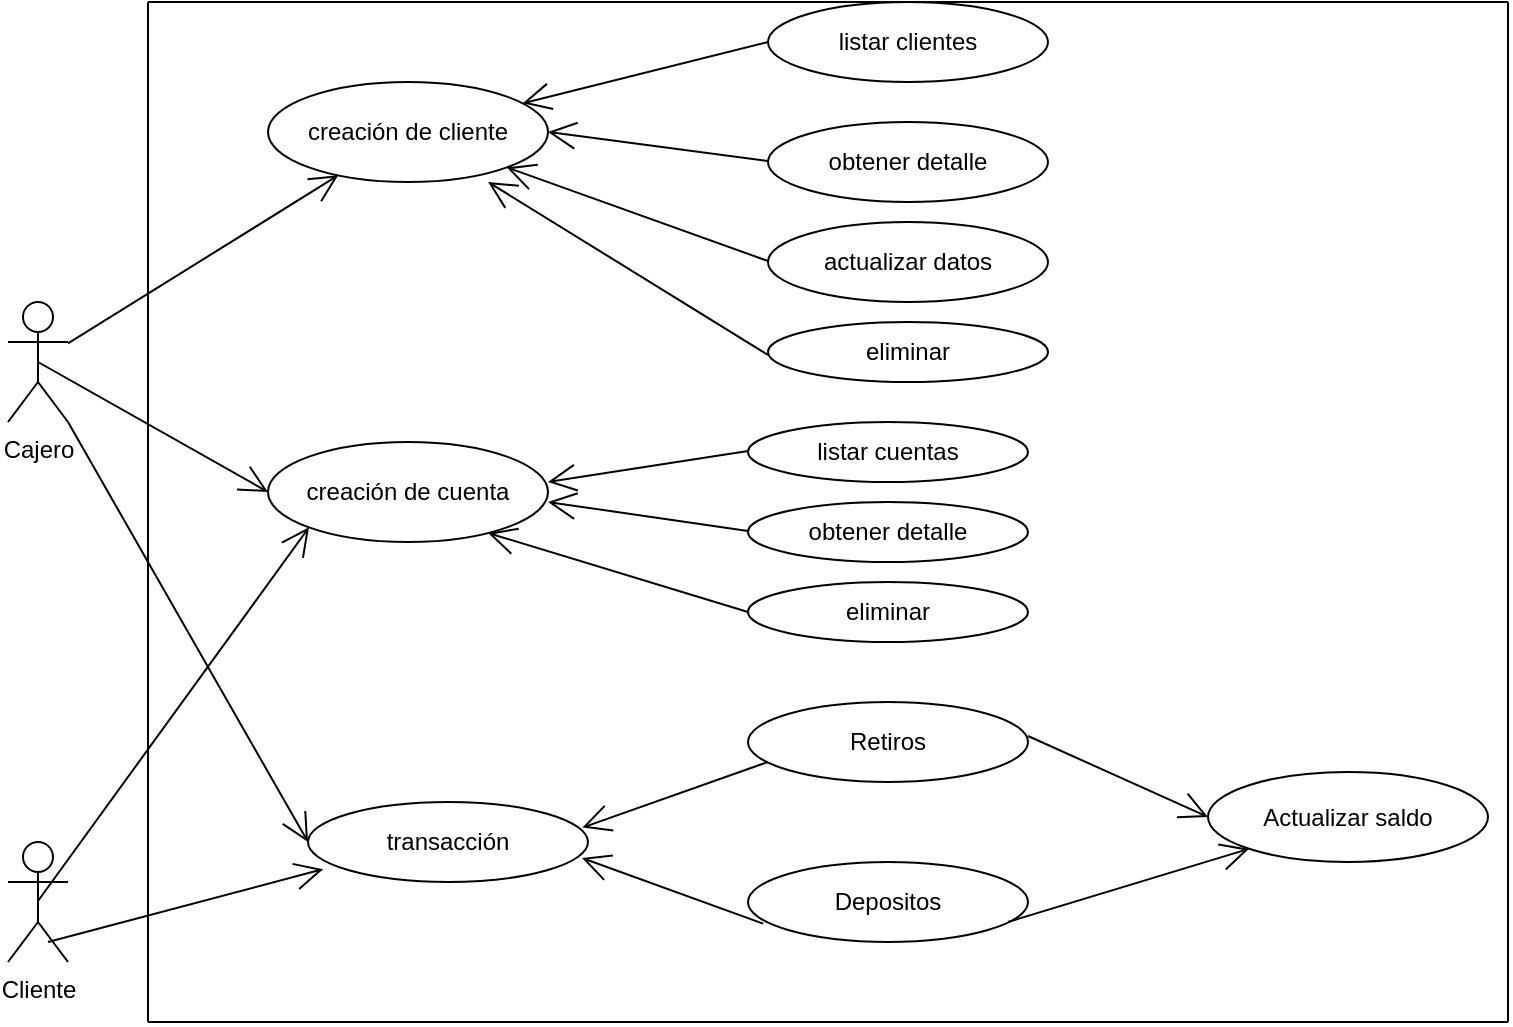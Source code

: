 <mxfile version="24.7.16" pages="5">
  <diagram name="Casos de uso" id="650Az5szL2PqrS8uFlfR">
    <mxGraphModel dx="1050" dy="530" grid="1" gridSize="10" guides="1" tooltips="1" connect="1" arrows="1" fold="1" page="1" pageScale="1" pageWidth="827" pageHeight="1169" math="0" shadow="0">
      <root>
        <mxCell id="0" />
        <mxCell id="1" parent="0" />
        <mxCell id="1-JqtQz4HQ6x28SOS2C3-1" value="Cajero" style="shape=umlActor;verticalLabelPosition=bottom;verticalAlign=top;html=1;" parent="1" vertex="1">
          <mxGeometry x="50" y="160" width="30" height="60" as="geometry" />
        </mxCell>
        <mxCell id="1-JqtQz4HQ6x28SOS2C3-2" value="Cliente" style="shape=umlActor;verticalLabelPosition=bottom;verticalAlign=top;html=1;" parent="1" vertex="1">
          <mxGeometry x="50" y="430" width="30" height="60" as="geometry" />
        </mxCell>
        <mxCell id="1-JqtQz4HQ6x28SOS2C3-4" value="creación de cliente" style="ellipse;whiteSpace=wrap;html=1;" parent="1" vertex="1">
          <mxGeometry x="180" y="50" width="140" height="50" as="geometry" />
        </mxCell>
        <mxCell id="1-JqtQz4HQ6x28SOS2C3-5" value="creación de cuenta" style="ellipse;whiteSpace=wrap;html=1;" parent="1" vertex="1">
          <mxGeometry x="180" y="230" width="140" height="50" as="geometry" />
        </mxCell>
        <mxCell id="1-JqtQz4HQ6x28SOS2C3-6" value="transacción" style="ellipse;whiteSpace=wrap;html=1;" parent="1" vertex="1">
          <mxGeometry x="200" y="410" width="140" height="40" as="geometry" />
        </mxCell>
        <mxCell id="1-JqtQz4HQ6x28SOS2C3-7" value="" style="endArrow=open;endFill=1;endSize=12;html=1;rounded=0;" parent="1" source="1-JqtQz4HQ6x28SOS2C3-1" target="1-JqtQz4HQ6x28SOS2C3-4" edge="1">
          <mxGeometry width="160" relative="1" as="geometry">
            <mxPoint x="90" y="200" as="sourcePoint" />
            <mxPoint x="250" y="200" as="targetPoint" />
          </mxGeometry>
        </mxCell>
        <mxCell id="1-JqtQz4HQ6x28SOS2C3-8" value="" style="endArrow=open;endFill=1;endSize=12;html=1;rounded=0;entryX=0;entryY=0.5;entryDx=0;entryDy=0;exitX=0.5;exitY=0.5;exitDx=0;exitDy=0;exitPerimeter=0;" parent="1" source="1-JqtQz4HQ6x28SOS2C3-1" target="1-JqtQz4HQ6x28SOS2C3-5" edge="1">
          <mxGeometry width="160" relative="1" as="geometry">
            <mxPoint x="90" y="200" as="sourcePoint" />
            <mxPoint x="180" y="150" as="targetPoint" />
          </mxGeometry>
        </mxCell>
        <mxCell id="1-JqtQz4HQ6x28SOS2C3-9" value="" style="endArrow=open;endFill=1;endSize=12;html=1;rounded=0;entryX=0;entryY=0.5;entryDx=0;entryDy=0;" parent="1" target="1-JqtQz4HQ6x28SOS2C3-6" edge="1">
          <mxGeometry width="160" relative="1" as="geometry">
            <mxPoint x="80" y="220" as="sourcePoint" />
            <mxPoint x="170" y="275" as="targetPoint" />
          </mxGeometry>
        </mxCell>
        <mxCell id="1-JqtQz4HQ6x28SOS2C3-10" value="" style="endArrow=open;endFill=1;endSize=12;html=1;rounded=0;entryX=0.054;entryY=0.84;entryDx=0;entryDy=0;entryPerimeter=0;" parent="1" target="1-JqtQz4HQ6x28SOS2C3-6" edge="1">
          <mxGeometry width="160" relative="1" as="geometry">
            <mxPoint x="70" y="480" as="sourcePoint" />
            <mxPoint x="170" y="410" as="targetPoint" />
          </mxGeometry>
        </mxCell>
        <mxCell id="1-JqtQz4HQ6x28SOS2C3-11" value="Retiros" style="ellipse;whiteSpace=wrap;html=1;" parent="1" vertex="1">
          <mxGeometry x="420" y="360" width="140" height="40" as="geometry" />
        </mxCell>
        <mxCell id="1-JqtQz4HQ6x28SOS2C3-12" value="Depositos" style="ellipse;whiteSpace=wrap;html=1;" parent="1" vertex="1">
          <mxGeometry x="420" y="440" width="140" height="40" as="geometry" />
        </mxCell>
        <mxCell id="1-JqtQz4HQ6x28SOS2C3-13" value="" style="endArrow=open;endFill=1;endSize=12;html=1;rounded=0;entryX=0.98;entryY=0.32;entryDx=0;entryDy=0;entryPerimeter=0;" parent="1" target="1-JqtQz4HQ6x28SOS2C3-6" edge="1">
          <mxGeometry width="160" relative="1" as="geometry">
            <mxPoint x="430" y="390" as="sourcePoint" />
            <mxPoint x="350" y="420" as="targetPoint" />
          </mxGeometry>
        </mxCell>
        <mxCell id="1-JqtQz4HQ6x28SOS2C3-14" value="" style="endArrow=open;endFill=1;endSize=12;html=1;rounded=0;exitX=0.054;exitY=0.77;exitDx=0;exitDy=0;exitPerimeter=0;" parent="1" source="1-JqtQz4HQ6x28SOS2C3-12" edge="1">
          <mxGeometry width="160" relative="1" as="geometry">
            <mxPoint x="420" y="480" as="sourcePoint" />
            <mxPoint x="337" y="438" as="targetPoint" />
          </mxGeometry>
        </mxCell>
        <mxCell id="1-JqtQz4HQ6x28SOS2C3-15" value="Actualizar saldo" style="ellipse;whiteSpace=wrap;html=1;" parent="1" vertex="1">
          <mxGeometry x="650" y="395" width="140" height="45" as="geometry" />
        </mxCell>
        <mxCell id="1-JqtQz4HQ6x28SOS2C3-17" value="" style="endArrow=open;endFill=1;endSize=12;html=1;rounded=0;entryX=0;entryY=1;entryDx=0;entryDy=0;" parent="1" target="1-JqtQz4HQ6x28SOS2C3-15" edge="1">
          <mxGeometry width="160" relative="1" as="geometry">
            <mxPoint x="550" y="470" as="sourcePoint" />
            <mxPoint x="650" y="440" as="targetPoint" />
          </mxGeometry>
        </mxCell>
        <mxCell id="1-JqtQz4HQ6x28SOS2C3-18" value="" style="endArrow=open;endFill=1;endSize=12;html=1;rounded=0;entryX=0;entryY=0.5;entryDx=0;entryDy=0;" parent="1" target="1-JqtQz4HQ6x28SOS2C3-15" edge="1">
          <mxGeometry width="160" relative="1" as="geometry">
            <mxPoint x="560" y="377" as="sourcePoint" />
            <mxPoint x="630" y="430" as="targetPoint" />
          </mxGeometry>
        </mxCell>
        <mxCell id="1-JqtQz4HQ6x28SOS2C3-19" value="listar clientes" style="ellipse;whiteSpace=wrap;html=1;" parent="1" vertex="1">
          <mxGeometry x="430" y="10" width="140" height="40" as="geometry" />
        </mxCell>
        <mxCell id="1-JqtQz4HQ6x28SOS2C3-20" value="obtener detalle" style="ellipse;whiteSpace=wrap;html=1;" parent="1" vertex="1">
          <mxGeometry x="430" y="70" width="140" height="40" as="geometry" />
        </mxCell>
        <mxCell id="1-JqtQz4HQ6x28SOS2C3-21" value="actualizar datos" style="ellipse;whiteSpace=wrap;html=1;" parent="1" vertex="1">
          <mxGeometry x="430" y="120" width="140" height="40" as="geometry" />
        </mxCell>
        <mxCell id="1-JqtQz4HQ6x28SOS2C3-22" value="eliminar" style="ellipse;whiteSpace=wrap;html=1;" parent="1" vertex="1">
          <mxGeometry x="430" y="170" width="140" height="30" as="geometry" />
        </mxCell>
        <mxCell id="1-JqtQz4HQ6x28SOS2C3-23" value="" style="endArrow=open;endFill=1;endSize=12;html=1;rounded=0;" parent="1" target="1-JqtQz4HQ6x28SOS2C3-4" edge="1">
          <mxGeometry width="160" relative="1" as="geometry">
            <mxPoint x="430" y="30" as="sourcePoint" />
            <mxPoint x="350" y="60.5" as="targetPoint" />
          </mxGeometry>
        </mxCell>
        <mxCell id="1-JqtQz4HQ6x28SOS2C3-24" value="" style="endArrow=open;endFill=1;endSize=12;html=1;rounded=0;entryX=1;entryY=0.5;entryDx=0;entryDy=0;" parent="1" target="1-JqtQz4HQ6x28SOS2C3-4" edge="1">
          <mxGeometry width="160" relative="1" as="geometry">
            <mxPoint x="430" y="89.5" as="sourcePoint" />
            <mxPoint x="350" y="120" as="targetPoint" />
          </mxGeometry>
        </mxCell>
        <mxCell id="1-JqtQz4HQ6x28SOS2C3-25" value="" style="endArrow=open;endFill=1;endSize=12;html=1;rounded=0;" parent="1" target="1-JqtQz4HQ6x28SOS2C3-4" edge="1">
          <mxGeometry width="160" relative="1" as="geometry">
            <mxPoint x="430" y="139.5" as="sourcePoint" />
            <mxPoint x="350" y="170" as="targetPoint" />
          </mxGeometry>
        </mxCell>
        <mxCell id="1-JqtQz4HQ6x28SOS2C3-26" value="" style="endArrow=open;endFill=1;endSize=12;html=1;rounded=0;entryX=0.786;entryY=1;entryDx=0;entryDy=0;entryPerimeter=0;" parent="1" target="1-JqtQz4HQ6x28SOS2C3-4" edge="1">
          <mxGeometry width="160" relative="1" as="geometry">
            <mxPoint x="430" y="186.5" as="sourcePoint" />
            <mxPoint x="300" y="140" as="targetPoint" />
          </mxGeometry>
        </mxCell>
        <mxCell id="1-JqtQz4HQ6x28SOS2C3-27" value="listar cuentas" style="ellipse;whiteSpace=wrap;html=1;" parent="1" vertex="1">
          <mxGeometry x="420" y="220" width="140" height="30" as="geometry" />
        </mxCell>
        <mxCell id="1-JqtQz4HQ6x28SOS2C3-28" value="obtener detalle" style="ellipse;whiteSpace=wrap;html=1;" parent="1" vertex="1">
          <mxGeometry x="420" y="260" width="140" height="30" as="geometry" />
        </mxCell>
        <mxCell id="1-JqtQz4HQ6x28SOS2C3-29" value="eliminar" style="ellipse;whiteSpace=wrap;html=1;" parent="1" vertex="1">
          <mxGeometry x="420" y="300" width="140" height="30" as="geometry" />
        </mxCell>
        <mxCell id="1-JqtQz4HQ6x28SOS2C3-30" value="" style="endArrow=open;endFill=1;endSize=12;html=1;rounded=0;" parent="1" edge="1">
          <mxGeometry width="160" relative="1" as="geometry">
            <mxPoint x="420" y="234.5" as="sourcePoint" />
            <mxPoint x="320" y="250" as="targetPoint" />
          </mxGeometry>
        </mxCell>
        <mxCell id="1-JqtQz4HQ6x28SOS2C3-31" value="" style="endArrow=open;endFill=1;endSize=12;html=1;rounded=0;" parent="1" edge="1">
          <mxGeometry width="160" relative="1" as="geometry">
            <mxPoint x="420" y="274.5" as="sourcePoint" />
            <mxPoint x="320" y="260" as="targetPoint" />
          </mxGeometry>
        </mxCell>
        <mxCell id="1-JqtQz4HQ6x28SOS2C3-32" value="" style="endArrow=open;endFill=1;endSize=12;html=1;rounded=0;entryX=1;entryY=0.5;entryDx=0;entryDy=0;exitX=0;exitY=0.5;exitDx=0;exitDy=0;" parent="1" source="1-JqtQz4HQ6x28SOS2C3-29" edge="1">
          <mxGeometry width="160" relative="1" as="geometry">
            <mxPoint x="400" y="290" as="sourcePoint" />
            <mxPoint x="290" y="275.5" as="targetPoint" />
          </mxGeometry>
        </mxCell>
        <mxCell id="1-JqtQz4HQ6x28SOS2C3-33" value="" style="endArrow=open;endFill=1;endSize=12;html=1;rounded=0;entryX=0;entryY=1;entryDx=0;entryDy=0;" parent="1" target="1-JqtQz4HQ6x28SOS2C3-5" edge="1">
          <mxGeometry width="160" relative="1" as="geometry">
            <mxPoint x="65" y="459.5" as="sourcePoint" />
            <mxPoint x="200" y="375.5" as="targetPoint" />
          </mxGeometry>
        </mxCell>
        <mxCell id="1-JqtQz4HQ6x28SOS2C3-35" value="" style="endArrow=none;html=1;rounded=0;" parent="1" edge="1">
          <mxGeometry width="50" height="50" relative="1" as="geometry">
            <mxPoint x="120" y="520" as="sourcePoint" />
            <mxPoint x="120" y="10" as="targetPoint" />
          </mxGeometry>
        </mxCell>
        <mxCell id="1-JqtQz4HQ6x28SOS2C3-36" value="" style="endArrow=none;html=1;rounded=0;" parent="1" edge="1">
          <mxGeometry width="50" height="50" relative="1" as="geometry">
            <mxPoint x="120" y="520" as="sourcePoint" />
            <mxPoint x="800" y="520" as="targetPoint" />
          </mxGeometry>
        </mxCell>
        <mxCell id="1-JqtQz4HQ6x28SOS2C3-37" value="" style="endArrow=none;html=1;rounded=0;" parent="1" edge="1">
          <mxGeometry width="50" height="50" relative="1" as="geometry">
            <mxPoint x="800" y="520" as="sourcePoint" />
            <mxPoint x="800" y="10" as="targetPoint" />
          </mxGeometry>
        </mxCell>
        <mxCell id="1-JqtQz4HQ6x28SOS2C3-38" value="" style="endArrow=none;html=1;rounded=0;" parent="1" edge="1">
          <mxGeometry width="50" height="50" relative="1" as="geometry">
            <mxPoint x="120" y="10" as="sourcePoint" />
            <mxPoint x="800" y="10" as="targetPoint" />
          </mxGeometry>
        </mxCell>
      </root>
    </mxGraphModel>
  </diagram>
  <diagram id="pjWgi3G98cuecPTRoM95" name="Secuencia crear cliente">
    <mxGraphModel dx="1050" dy="530" grid="1" gridSize="10" guides="1" tooltips="1" connect="1" arrows="1" fold="1" page="1" pageScale="1" pageWidth="827" pageHeight="1169" math="0" shadow="0">
      <root>
        <mxCell id="0" />
        <mxCell id="1" parent="0" />
        <mxCell id="SuSOlvwqq2dJx2L392Fv-1" value="Cliente" style="shape=umlActor;verticalLabelPosition=bottom;verticalAlign=top;html=1;" vertex="1" parent="1">
          <mxGeometry x="70" y="50" width="30" height="60" as="geometry" />
        </mxCell>
        <mxCell id="SuSOlvwqq2dJx2L392Fv-2" value="" style="html=1;points=[[0,0,0,0,5],[0,1,0,0,-5],[1,0,0,0,5],[1,1,0,0,-5]];perimeter=orthogonalPerimeter;outlineConnect=0;targetShapes=umlLifeline;portConstraint=eastwest;newEdgeStyle={&quot;curved&quot;:0,&quot;rounded&quot;:0};" vertex="1" parent="1">
          <mxGeometry x="80" y="160" width="10" height="240" as="geometry" />
        </mxCell>
        <mxCell id="SuSOlvwqq2dJx2L392Fv-3" value="Cajero" style="shape=umlActor;verticalLabelPosition=bottom;verticalAlign=top;html=1;" vertex="1" parent="1">
          <mxGeometry x="230" y="50" width="30" height="60" as="geometry" />
        </mxCell>
        <mxCell id="SuSOlvwqq2dJx2L392Fv-4" value="" style="html=1;points=[[0,0,0,0,5],[0,1,0,0,-5],[1,0,0,0,5],[1,1,0,0,-5]];perimeter=orthogonalPerimeter;outlineConnect=0;targetShapes=umlLifeline;portConstraint=eastwest;newEdgeStyle={&quot;curved&quot;:0,&quot;rounded&quot;:0};" vertex="1" parent="1">
          <mxGeometry x="240" y="160" width="10" height="240" as="geometry" />
        </mxCell>
        <mxCell id="SuSOlvwqq2dJx2L392Fv-5" value="Aplicación" style="html=1;whiteSpace=wrap;" vertex="1" parent="1">
          <mxGeometry x="359" y="90" width="110" height="20" as="geometry" />
        </mxCell>
        <mxCell id="SuSOlvwqq2dJx2L392Fv-6" value="" style="html=1;points=[[0,0,0,0,5],[0,1,0,0,-5],[1,0,0,0,5],[1,1,0,0,-5]];perimeter=orthogonalPerimeter;outlineConnect=0;targetShapes=umlLifeline;portConstraint=eastwest;newEdgeStyle={&quot;curved&quot;:0,&quot;rounded&quot;:0};" vertex="1" parent="1">
          <mxGeometry x="400" y="160" width="10" height="240" as="geometry" />
        </mxCell>
        <mxCell id="SuSOlvwqq2dJx2L392Fv-7" value="BD" style="html=1;whiteSpace=wrap;" vertex="1" parent="1">
          <mxGeometry x="570" y="90" width="110" height="20" as="geometry" />
        </mxCell>
        <mxCell id="SuSOlvwqq2dJx2L392Fv-8" value="" style="html=1;points=[[0,0,0,0,5],[0,1,0,0,-5],[1,0,0,0,5],[1,1,0,0,-5]];perimeter=orthogonalPerimeter;outlineConnect=0;targetShapes=umlLifeline;portConstraint=eastwest;newEdgeStyle={&quot;curved&quot;:0,&quot;rounded&quot;:0};" vertex="1" parent="1">
          <mxGeometry x="630" y="160" width="10" height="240" as="geometry" />
        </mxCell>
        <mxCell id="SuSOlvwqq2dJx2L392Fv-9" value="" style="endArrow=none;dashed=1;html=1;dashPattern=1 3;strokeWidth=2;rounded=0;" edge="1" parent="1">
          <mxGeometry width="50" height="50" relative="1" as="geometry">
            <mxPoint x="84.5" y="160" as="sourcePoint" />
            <mxPoint x="84.5" y="130" as="targetPoint" />
          </mxGeometry>
        </mxCell>
        <mxCell id="SuSOlvwqq2dJx2L392Fv-10" value="" style="endArrow=none;dashed=1;html=1;dashPattern=1 3;strokeWidth=2;rounded=0;" edge="1" parent="1">
          <mxGeometry width="50" height="50" relative="1" as="geometry">
            <mxPoint x="244.5" y="160" as="sourcePoint" />
            <mxPoint x="244.5" y="130" as="targetPoint" />
          </mxGeometry>
        </mxCell>
        <mxCell id="SuSOlvwqq2dJx2L392Fv-11" value="" style="endArrow=none;dashed=1;html=1;dashPattern=1 3;strokeWidth=2;rounded=0;entryX=0.42;entryY=1.12;entryDx=0;entryDy=0;entryPerimeter=0;" edge="1" parent="1" target="SuSOlvwqq2dJx2L392Fv-5">
          <mxGeometry width="50" height="50" relative="1" as="geometry">
            <mxPoint x="404.5" y="160" as="sourcePoint" />
            <mxPoint x="404.5" y="130" as="targetPoint" />
          </mxGeometry>
        </mxCell>
        <mxCell id="SuSOlvwqq2dJx2L392Fv-12" value="" style="endArrow=none;dashed=1;html=1;dashPattern=1 3;strokeWidth=2;rounded=0;entryX=0.589;entryY=1.16;entryDx=0;entryDy=0;entryPerimeter=0;" edge="1" parent="1" target="SuSOlvwqq2dJx2L392Fv-7">
          <mxGeometry width="50" height="50" relative="1" as="geometry">
            <mxPoint x="634.5" y="160" as="sourcePoint" />
            <mxPoint x="634.5" y="130" as="targetPoint" />
          </mxGeometry>
        </mxCell>
        <mxCell id="SuSOlvwqq2dJx2L392Fv-15" value="" style="endArrow=open;endFill=1;endSize=12;html=1;rounded=0;" edge="1" parent="1">
          <mxGeometry width="160" relative="1" as="geometry">
            <mxPoint x="90" y="192" as="sourcePoint" />
            <mxPoint x="240" y="192" as="targetPoint" />
          </mxGeometry>
        </mxCell>
        <mxCell id="SuSOlvwqq2dJx2L392Fv-16" value="1 Brindar datos" style="text;align=center;fontStyle=1;verticalAlign=middle;spacingLeft=3;spacingRight=3;strokeColor=none;rotatable=0;points=[[0,0.5],[1,0.5]];portConstraint=eastwest;html=1;" vertex="1" parent="1">
          <mxGeometry x="120" y="160" width="80" height="26" as="geometry" />
        </mxCell>
        <mxCell id="SuSOlvwqq2dJx2L392Fv-18" value="" style="endArrow=open;endFill=1;endSize=12;html=1;rounded=0;" edge="1" parent="1">
          <mxGeometry width="160" relative="1" as="geometry">
            <mxPoint x="250" y="190" as="sourcePoint" />
            <mxPoint x="400" y="190" as="targetPoint" />
          </mxGeometry>
        </mxCell>
        <mxCell id="SuSOlvwqq2dJx2L392Fv-19" value="2 Ingresar datos" style="text;align=center;fontStyle=1;verticalAlign=middle;spacingLeft=3;spacingRight=3;strokeColor=none;rotatable=0;points=[[0,0.5],[1,0.5]];portConstraint=eastwest;html=1;" vertex="1" parent="1">
          <mxGeometry x="270" y="160" width="100" height="26" as="geometry" />
        </mxCell>
        <mxCell id="SuSOlvwqq2dJx2L392Fv-20" value="" style="endArrow=open;endFill=1;endSize=12;html=1;rounded=0;" edge="1" parent="1">
          <mxGeometry width="160" relative="1" as="geometry">
            <mxPoint x="410" y="200" as="sourcePoint" />
            <mxPoint x="630" y="200" as="targetPoint" />
          </mxGeometry>
        </mxCell>
        <mxCell id="SuSOlvwqq2dJx2L392Fv-21" value="3 Validar datos" style="text;align=center;fontStyle=1;verticalAlign=middle;spacingLeft=3;spacingRight=3;strokeColor=none;rotatable=0;points=[[0,0.5],[1,0.5]];portConstraint=eastwest;html=1;" vertex="1" parent="1">
          <mxGeometry x="440" y="170" width="160" height="26" as="geometry" />
        </mxCell>
        <mxCell id="SuSOlvwqq2dJx2L392Fv-22" value="" style="endArrow=block;dashed=1;endFill=0;endSize=12;html=1;rounded=0;" edge="1" parent="1" source="SuSOlvwqq2dJx2L392Fv-8">
          <mxGeometry width="160" relative="1" as="geometry">
            <mxPoint x="530" y="250" as="sourcePoint" />
            <mxPoint x="410" y="250" as="targetPoint" />
          </mxGeometry>
        </mxCell>
        <mxCell id="SuSOlvwqq2dJx2L392Fv-23" value="4 datos validados" style="text;align=center;fontStyle=1;verticalAlign=middle;spacingLeft=3;spacingRight=3;strokeColor=none;rotatable=0;points=[[0,0.5],[1,0.5]];portConstraint=eastwest;html=1;" vertex="1" parent="1">
          <mxGeometry x="450" y="220" width="160" height="26" as="geometry" />
        </mxCell>
        <mxCell id="SuSOlvwqq2dJx2L392Fv-24" value="" style="endArrow=open;endFill=1;endSize=12;html=1;rounded=0;" edge="1" parent="1">
          <mxGeometry width="160" relative="1" as="geometry">
            <mxPoint x="414" y="300" as="sourcePoint" />
            <mxPoint x="634" y="300" as="targetPoint" />
          </mxGeometry>
        </mxCell>
        <mxCell id="SuSOlvwqq2dJx2L392Fv-25" value="5 crear cliente" style="text;align=center;fontStyle=1;verticalAlign=middle;spacingLeft=3;spacingRight=3;strokeColor=none;rotatable=0;points=[[0,0.5],[1,0.5]];portConstraint=eastwest;html=1;" vertex="1" parent="1">
          <mxGeometry x="450" y="270" width="160" height="26" as="geometry" />
        </mxCell>
        <mxCell id="SuSOlvwqq2dJx2L392Fv-26" value="" style="endArrow=block;dashed=1;endFill=0;endSize=12;html=1;rounded=0;" edge="1" parent="1">
          <mxGeometry width="160" relative="1" as="geometry">
            <mxPoint x="630" y="350" as="sourcePoint" />
            <mxPoint x="410" y="350" as="targetPoint" />
          </mxGeometry>
        </mxCell>
        <mxCell id="SuSOlvwqq2dJx2L392Fv-27" value="6 cliente creado" style="text;align=center;fontStyle=1;verticalAlign=middle;spacingLeft=3;spacingRight=3;strokeColor=none;rotatable=0;points=[[0,0.5],[1,0.5]];portConstraint=eastwest;html=1;" vertex="1" parent="1">
          <mxGeometry x="450" y="320" width="160" height="26" as="geometry" />
        </mxCell>
        <mxCell id="SuSOlvwqq2dJx2L392Fv-28" value="" style="endArrow=open;endFill=1;endSize=12;html=1;rounded=0;" edge="1" parent="1" target="SuSOlvwqq2dJx2L392Fv-4">
          <mxGeometry width="160" relative="1" as="geometry">
            <mxPoint x="400" y="370" as="sourcePoint" />
            <mxPoint x="300" y="370" as="targetPoint" />
          </mxGeometry>
        </mxCell>
        <mxCell id="SuSOlvwqq2dJx2L392Fv-29" value="7 Alta cliente" style="text;align=center;fontStyle=1;verticalAlign=middle;spacingLeft=3;spacingRight=3;strokeColor=none;rotatable=0;points=[[0,0.5],[1,0.5]];portConstraint=eastwest;html=1;" vertex="1" parent="1">
          <mxGeometry x="270" y="340" width="120" height="26" as="geometry" />
        </mxCell>
        <mxCell id="SuSOlvwqq2dJx2L392Fv-30" value="8 Confirmación" style="text;align=center;fontStyle=1;verticalAlign=middle;spacingLeft=3;spacingRight=3;strokeColor=none;rotatable=0;points=[[0,0.5],[1,0.5]];portConstraint=eastwest;html=1;" vertex="1" parent="1">
          <mxGeometry x="100" y="340" width="120" height="26" as="geometry" />
        </mxCell>
        <mxCell id="SuSOlvwqq2dJx2L392Fv-31" value="" style="endArrow=open;endFill=1;endSize=12;html=1;rounded=0;" edge="1" parent="1">
          <mxGeometry width="160" relative="1" as="geometry">
            <mxPoint x="235" y="366" as="sourcePoint" />
            <mxPoint x="90" y="366" as="targetPoint" />
          </mxGeometry>
        </mxCell>
      </root>
    </mxGraphModel>
  </diagram>
  <diagram name="Secuencia crear cuenta" id="7YQ8rzMds7HGRaxLz8hR">
    <mxGraphModel dx="1050" dy="530" grid="1" gridSize="10" guides="1" tooltips="1" connect="1" arrows="1" fold="1" page="1" pageScale="1" pageWidth="827" pageHeight="1169" math="0" shadow="0">
      <root>
        <mxCell id="nQMNsAskqIJRQyqd-_fx-0" />
        <mxCell id="nQMNsAskqIJRQyqd-_fx-1" parent="nQMNsAskqIJRQyqd-_fx-0" />
        <mxCell id="nQMNsAskqIJRQyqd-_fx-2" value="Cliente" style="shape=umlActor;verticalLabelPosition=bottom;verticalAlign=top;html=1;" vertex="1" parent="nQMNsAskqIJRQyqd-_fx-1">
          <mxGeometry x="70" y="50" width="30" height="60" as="geometry" />
        </mxCell>
        <mxCell id="nQMNsAskqIJRQyqd-_fx-3" value="" style="html=1;points=[[0,0,0,0,5],[0,1,0,0,-5],[1,0,0,0,5],[1,1,0,0,-5]];perimeter=orthogonalPerimeter;outlineConnect=0;targetShapes=umlLifeline;portConstraint=eastwest;newEdgeStyle={&quot;curved&quot;:0,&quot;rounded&quot;:0};" vertex="1" parent="nQMNsAskqIJRQyqd-_fx-1">
          <mxGeometry x="80" y="160" width="10" height="240" as="geometry" />
        </mxCell>
        <mxCell id="nQMNsAskqIJRQyqd-_fx-4" value="Cajero" style="shape=umlActor;verticalLabelPosition=bottom;verticalAlign=top;html=1;" vertex="1" parent="nQMNsAskqIJRQyqd-_fx-1">
          <mxGeometry x="230" y="50" width="30" height="60" as="geometry" />
        </mxCell>
        <mxCell id="nQMNsAskqIJRQyqd-_fx-5" value="" style="html=1;points=[[0,0,0,0,5],[0,1,0,0,-5],[1,0,0,0,5],[1,1,0,0,-5]];perimeter=orthogonalPerimeter;outlineConnect=0;targetShapes=umlLifeline;portConstraint=eastwest;newEdgeStyle={&quot;curved&quot;:0,&quot;rounded&quot;:0};" vertex="1" parent="nQMNsAskqIJRQyqd-_fx-1">
          <mxGeometry x="240" y="160" width="10" height="240" as="geometry" />
        </mxCell>
        <mxCell id="nQMNsAskqIJRQyqd-_fx-6" value="Aplicación" style="html=1;whiteSpace=wrap;" vertex="1" parent="nQMNsAskqIJRQyqd-_fx-1">
          <mxGeometry x="359" y="90" width="110" height="20" as="geometry" />
        </mxCell>
        <mxCell id="nQMNsAskqIJRQyqd-_fx-7" value="" style="html=1;points=[[0,0,0,0,5],[0,1,0,0,-5],[1,0,0,0,5],[1,1,0,0,-5]];perimeter=orthogonalPerimeter;outlineConnect=0;targetShapes=umlLifeline;portConstraint=eastwest;newEdgeStyle={&quot;curved&quot;:0,&quot;rounded&quot;:0};" vertex="1" parent="nQMNsAskqIJRQyqd-_fx-1">
          <mxGeometry x="400" y="160" width="10" height="240" as="geometry" />
        </mxCell>
        <mxCell id="nQMNsAskqIJRQyqd-_fx-8" value="BD" style="html=1;whiteSpace=wrap;" vertex="1" parent="nQMNsAskqIJRQyqd-_fx-1">
          <mxGeometry x="570" y="90" width="110" height="20" as="geometry" />
        </mxCell>
        <mxCell id="nQMNsAskqIJRQyqd-_fx-9" value="" style="html=1;points=[[0,0,0,0,5],[0,1,0,0,-5],[1,0,0,0,5],[1,1,0,0,-5]];perimeter=orthogonalPerimeter;outlineConnect=0;targetShapes=umlLifeline;portConstraint=eastwest;newEdgeStyle={&quot;curved&quot;:0,&quot;rounded&quot;:0};" vertex="1" parent="nQMNsAskqIJRQyqd-_fx-1">
          <mxGeometry x="630" y="160" width="10" height="240" as="geometry" />
        </mxCell>
        <mxCell id="nQMNsAskqIJRQyqd-_fx-10" value="" style="endArrow=none;dashed=1;html=1;dashPattern=1 3;strokeWidth=2;rounded=0;" edge="1" parent="nQMNsAskqIJRQyqd-_fx-1">
          <mxGeometry width="50" height="50" relative="1" as="geometry">
            <mxPoint x="84.5" y="160" as="sourcePoint" />
            <mxPoint x="84.5" y="130" as="targetPoint" />
          </mxGeometry>
        </mxCell>
        <mxCell id="nQMNsAskqIJRQyqd-_fx-11" value="" style="endArrow=none;dashed=1;html=1;dashPattern=1 3;strokeWidth=2;rounded=0;" edge="1" parent="nQMNsAskqIJRQyqd-_fx-1">
          <mxGeometry width="50" height="50" relative="1" as="geometry">
            <mxPoint x="244.5" y="160" as="sourcePoint" />
            <mxPoint x="244.5" y="130" as="targetPoint" />
          </mxGeometry>
        </mxCell>
        <mxCell id="nQMNsAskqIJRQyqd-_fx-12" value="" style="endArrow=none;dashed=1;html=1;dashPattern=1 3;strokeWidth=2;rounded=0;entryX=0.42;entryY=1.12;entryDx=0;entryDy=0;entryPerimeter=0;" edge="1" parent="nQMNsAskqIJRQyqd-_fx-1" target="nQMNsAskqIJRQyqd-_fx-6">
          <mxGeometry width="50" height="50" relative="1" as="geometry">
            <mxPoint x="404.5" y="160" as="sourcePoint" />
            <mxPoint x="404.5" y="130" as="targetPoint" />
          </mxGeometry>
        </mxCell>
        <mxCell id="nQMNsAskqIJRQyqd-_fx-13" value="" style="endArrow=none;dashed=1;html=1;dashPattern=1 3;strokeWidth=2;rounded=0;entryX=0.589;entryY=1.16;entryDx=0;entryDy=0;entryPerimeter=0;" edge="1" parent="nQMNsAskqIJRQyqd-_fx-1" target="nQMNsAskqIJRQyqd-_fx-8">
          <mxGeometry width="50" height="50" relative="1" as="geometry">
            <mxPoint x="634.5" y="160" as="sourcePoint" />
            <mxPoint x="634.5" y="130" as="targetPoint" />
          </mxGeometry>
        </mxCell>
        <mxCell id="nQMNsAskqIJRQyqd-_fx-14" value="" style="endArrow=open;endFill=1;endSize=12;html=1;rounded=0;" edge="1" parent="nQMNsAskqIJRQyqd-_fx-1">
          <mxGeometry width="160" relative="1" as="geometry">
            <mxPoint x="90" y="192" as="sourcePoint" />
            <mxPoint x="240" y="192" as="targetPoint" />
          </mxGeometry>
        </mxCell>
        <mxCell id="nQMNsAskqIJRQyqd-_fx-15" value="1 Brindar datos" style="text;align=center;fontStyle=1;verticalAlign=middle;spacingLeft=3;spacingRight=3;strokeColor=none;rotatable=0;points=[[0,0.5],[1,0.5]];portConstraint=eastwest;html=1;" vertex="1" parent="nQMNsAskqIJRQyqd-_fx-1">
          <mxGeometry x="120" y="160" width="80" height="26" as="geometry" />
        </mxCell>
        <mxCell id="nQMNsAskqIJRQyqd-_fx-16" value="" style="endArrow=open;endFill=1;endSize=12;html=1;rounded=0;" edge="1" parent="nQMNsAskqIJRQyqd-_fx-1">
          <mxGeometry width="160" relative="1" as="geometry">
            <mxPoint x="250" y="190" as="sourcePoint" />
            <mxPoint x="400" y="190" as="targetPoint" />
          </mxGeometry>
        </mxCell>
        <mxCell id="nQMNsAskqIJRQyqd-_fx-17" value="2 Ingresar datos" style="text;align=center;fontStyle=1;verticalAlign=middle;spacingLeft=3;spacingRight=3;strokeColor=none;rotatable=0;points=[[0,0.5],[1,0.5]];portConstraint=eastwest;html=1;" vertex="1" parent="nQMNsAskqIJRQyqd-_fx-1">
          <mxGeometry x="270" y="160" width="100" height="26" as="geometry" />
        </mxCell>
        <mxCell id="nQMNsAskqIJRQyqd-_fx-18" value="" style="endArrow=open;endFill=1;endSize=12;html=1;rounded=0;" edge="1" parent="nQMNsAskqIJRQyqd-_fx-1">
          <mxGeometry width="160" relative="1" as="geometry">
            <mxPoint x="410" y="200" as="sourcePoint" />
            <mxPoint x="630" y="200" as="targetPoint" />
          </mxGeometry>
        </mxCell>
        <mxCell id="nQMNsAskqIJRQyqd-_fx-19" value="3 Validar datos" style="text;align=center;fontStyle=1;verticalAlign=middle;spacingLeft=3;spacingRight=3;strokeColor=none;rotatable=0;points=[[0,0.5],[1,0.5]];portConstraint=eastwest;html=1;" vertex="1" parent="nQMNsAskqIJRQyqd-_fx-1">
          <mxGeometry x="440" y="170" width="160" height="26" as="geometry" />
        </mxCell>
        <mxCell id="nQMNsAskqIJRQyqd-_fx-20" value="" style="endArrow=block;dashed=1;endFill=0;endSize=12;html=1;rounded=0;" edge="1" parent="nQMNsAskqIJRQyqd-_fx-1" source="nQMNsAskqIJRQyqd-_fx-9">
          <mxGeometry width="160" relative="1" as="geometry">
            <mxPoint x="530" y="250" as="sourcePoint" />
            <mxPoint x="410" y="250" as="targetPoint" />
          </mxGeometry>
        </mxCell>
        <mxCell id="nQMNsAskqIJRQyqd-_fx-21" value="4 datos validados" style="text;align=center;fontStyle=1;verticalAlign=middle;spacingLeft=3;spacingRight=3;strokeColor=none;rotatable=0;points=[[0,0.5],[1,0.5]];portConstraint=eastwest;html=1;" vertex="1" parent="nQMNsAskqIJRQyqd-_fx-1">
          <mxGeometry x="450" y="220" width="160" height="26" as="geometry" />
        </mxCell>
        <mxCell id="nQMNsAskqIJRQyqd-_fx-22" value="" style="endArrow=open;endFill=1;endSize=12;html=1;rounded=0;" edge="1" parent="nQMNsAskqIJRQyqd-_fx-1">
          <mxGeometry width="160" relative="1" as="geometry">
            <mxPoint x="414" y="300" as="sourcePoint" />
            <mxPoint x="634" y="300" as="targetPoint" />
          </mxGeometry>
        </mxCell>
        <mxCell id="nQMNsAskqIJRQyqd-_fx-23" value="5 crear cuenta" style="text;align=center;fontStyle=1;verticalAlign=middle;spacingLeft=3;spacingRight=3;strokeColor=none;rotatable=0;points=[[0,0.5],[1,0.5]];portConstraint=eastwest;html=1;" vertex="1" parent="nQMNsAskqIJRQyqd-_fx-1">
          <mxGeometry x="450" y="270" width="160" height="26" as="geometry" />
        </mxCell>
        <mxCell id="nQMNsAskqIJRQyqd-_fx-24" value="" style="endArrow=block;dashed=1;endFill=0;endSize=12;html=1;rounded=0;" edge="1" parent="nQMNsAskqIJRQyqd-_fx-1">
          <mxGeometry width="160" relative="1" as="geometry">
            <mxPoint x="630" y="350" as="sourcePoint" />
            <mxPoint x="410" y="350" as="targetPoint" />
          </mxGeometry>
        </mxCell>
        <mxCell id="nQMNsAskqIJRQyqd-_fx-25" value="6 cuenta creada" style="text;align=center;fontStyle=1;verticalAlign=middle;spacingLeft=3;spacingRight=3;strokeColor=none;rotatable=0;points=[[0,0.5],[1,0.5]];portConstraint=eastwest;html=1;" vertex="1" parent="nQMNsAskqIJRQyqd-_fx-1">
          <mxGeometry x="450" y="320" width="160" height="26" as="geometry" />
        </mxCell>
        <mxCell id="nQMNsAskqIJRQyqd-_fx-26" value="" style="endArrow=open;endFill=1;endSize=12;html=1;rounded=0;" edge="1" parent="nQMNsAskqIJRQyqd-_fx-1" target="nQMNsAskqIJRQyqd-_fx-5">
          <mxGeometry width="160" relative="1" as="geometry">
            <mxPoint x="400" y="370" as="sourcePoint" />
            <mxPoint x="300" y="370" as="targetPoint" />
          </mxGeometry>
        </mxCell>
        <mxCell id="nQMNsAskqIJRQyqd-_fx-27" value="7 Alta de cuenta" style="text;align=center;fontStyle=1;verticalAlign=middle;spacingLeft=3;spacingRight=3;strokeColor=none;rotatable=0;points=[[0,0.5],[1,0.5]];portConstraint=eastwest;html=1;" vertex="1" parent="nQMNsAskqIJRQyqd-_fx-1">
          <mxGeometry x="270" y="340" width="120" height="26" as="geometry" />
        </mxCell>
        <mxCell id="nQMNsAskqIJRQyqd-_fx-28" value="8 Confirmación" style="text;align=center;fontStyle=1;verticalAlign=middle;spacingLeft=3;spacingRight=3;strokeColor=none;rotatable=0;points=[[0,0.5],[1,0.5]];portConstraint=eastwest;html=1;" vertex="1" parent="nQMNsAskqIJRQyqd-_fx-1">
          <mxGeometry x="100" y="340" width="120" height="26" as="geometry" />
        </mxCell>
        <mxCell id="nQMNsAskqIJRQyqd-_fx-29" value="" style="endArrow=open;endFill=1;endSize=12;html=1;rounded=0;" edge="1" parent="nQMNsAskqIJRQyqd-_fx-1">
          <mxGeometry width="160" relative="1" as="geometry">
            <mxPoint x="235" y="366" as="sourcePoint" />
            <mxPoint x="90" y="366" as="targetPoint" />
          </mxGeometry>
        </mxCell>
      </root>
    </mxGraphModel>
  </diagram>
  <diagram name="Secuencia transaccion" id="6LlXnSILI_FadSU4Xe-r">
    <mxGraphModel dx="1050" dy="530" grid="1" gridSize="10" guides="1" tooltips="1" connect="1" arrows="1" fold="1" page="1" pageScale="1" pageWidth="827" pageHeight="1169" math="0" shadow="0">
      <root>
        <mxCell id="BNHYbR2AQXxjbn7Fuvar-0" />
        <mxCell id="BNHYbR2AQXxjbn7Fuvar-1" parent="BNHYbR2AQXxjbn7Fuvar-0" />
        <mxCell id="BNHYbR2AQXxjbn7Fuvar-2" value="Cliente" style="shape=umlActor;verticalLabelPosition=bottom;verticalAlign=top;html=1;" vertex="1" parent="BNHYbR2AQXxjbn7Fuvar-1">
          <mxGeometry x="70" y="50" width="30" height="60" as="geometry" />
        </mxCell>
        <mxCell id="BNHYbR2AQXxjbn7Fuvar-3" value="" style="html=1;points=[[0,0,0,0,5],[0,1,0,0,-5],[1,0,0,0,5],[1,1,0,0,-5]];perimeter=orthogonalPerimeter;outlineConnect=0;targetShapes=umlLifeline;portConstraint=eastwest;newEdgeStyle={&quot;curved&quot;:0,&quot;rounded&quot;:0};" vertex="1" parent="BNHYbR2AQXxjbn7Fuvar-1">
          <mxGeometry x="80" y="160" width="10" height="340" as="geometry" />
        </mxCell>
        <mxCell id="BNHYbR2AQXxjbn7Fuvar-4" value="Cajero" style="shape=umlActor;verticalLabelPosition=bottom;verticalAlign=top;html=1;" vertex="1" parent="BNHYbR2AQXxjbn7Fuvar-1">
          <mxGeometry x="230" y="50" width="30" height="60" as="geometry" />
        </mxCell>
        <mxCell id="BNHYbR2AQXxjbn7Fuvar-5" value="" style="html=1;points=[[0,0,0,0,5],[0,1,0,0,-5],[1,0,0,0,5],[1,1,0,0,-5]];perimeter=orthogonalPerimeter;outlineConnect=0;targetShapes=umlLifeline;portConstraint=eastwest;newEdgeStyle={&quot;curved&quot;:0,&quot;rounded&quot;:0};" vertex="1" parent="BNHYbR2AQXxjbn7Fuvar-1">
          <mxGeometry x="240" y="160" width="10" height="340" as="geometry" />
        </mxCell>
        <mxCell id="BNHYbR2AQXxjbn7Fuvar-6" value="Aplicación" style="html=1;whiteSpace=wrap;" vertex="1" parent="BNHYbR2AQXxjbn7Fuvar-1">
          <mxGeometry x="359" y="90" width="110" height="20" as="geometry" />
        </mxCell>
        <mxCell id="BNHYbR2AQXxjbn7Fuvar-9" value="" style="html=1;points=[[0,0,0,0,5],[0,1,0,0,-5],[1,0,0,0,5],[1,1,0,0,-5]];perimeter=orthogonalPerimeter;outlineConnect=0;targetShapes=umlLifeline;portConstraint=eastwest;newEdgeStyle={&quot;curved&quot;:0,&quot;rounded&quot;:0};" vertex="1" parent="BNHYbR2AQXxjbn7Fuvar-1">
          <mxGeometry x="400" y="160" width="10" height="340" as="geometry" />
        </mxCell>
        <mxCell id="BNHYbR2AQXxjbn7Fuvar-10" value="" style="endArrow=none;dashed=1;html=1;dashPattern=1 3;strokeWidth=2;rounded=0;" edge="1" parent="BNHYbR2AQXxjbn7Fuvar-1">
          <mxGeometry width="50" height="50" relative="1" as="geometry">
            <mxPoint x="84.5" y="160" as="sourcePoint" />
            <mxPoint x="84.5" y="130" as="targetPoint" />
          </mxGeometry>
        </mxCell>
        <mxCell id="BNHYbR2AQXxjbn7Fuvar-11" value="" style="endArrow=none;dashed=1;html=1;dashPattern=1 3;strokeWidth=2;rounded=0;" edge="1" parent="BNHYbR2AQXxjbn7Fuvar-1">
          <mxGeometry width="50" height="50" relative="1" as="geometry">
            <mxPoint x="244.5" y="160" as="sourcePoint" />
            <mxPoint x="244.5" y="130" as="targetPoint" />
          </mxGeometry>
        </mxCell>
        <mxCell id="BNHYbR2AQXxjbn7Fuvar-12" value="" style="endArrow=none;dashed=1;html=1;dashPattern=1 3;strokeWidth=2;rounded=0;entryX=0.42;entryY=1.12;entryDx=0;entryDy=0;entryPerimeter=0;" edge="1" parent="BNHYbR2AQXxjbn7Fuvar-1" target="BNHYbR2AQXxjbn7Fuvar-6">
          <mxGeometry width="50" height="50" relative="1" as="geometry">
            <mxPoint x="404.5" y="160" as="sourcePoint" />
            <mxPoint x="404.5" y="130" as="targetPoint" />
          </mxGeometry>
        </mxCell>
        <mxCell id="BNHYbR2AQXxjbn7Fuvar-14" value="" style="endArrow=open;endFill=1;endSize=12;html=1;rounded=0;" edge="1" parent="BNHYbR2AQXxjbn7Fuvar-1">
          <mxGeometry width="160" relative="1" as="geometry">
            <mxPoint x="90" y="192" as="sourcePoint" />
            <mxPoint x="240" y="192" as="targetPoint" />
          </mxGeometry>
        </mxCell>
        <mxCell id="BNHYbR2AQXxjbn7Fuvar-15" value="1 Ingresar tarjeta" style="text;align=center;fontStyle=1;verticalAlign=middle;spacingLeft=3;spacingRight=3;strokeColor=none;rotatable=0;points=[[0,0.5],[1,0.5]];portConstraint=eastwest;html=1;" vertex="1" parent="BNHYbR2AQXxjbn7Fuvar-1">
          <mxGeometry x="120" y="160" width="80" height="26" as="geometry" />
        </mxCell>
        <mxCell id="BNHYbR2AQXxjbn7Fuvar-19" value="11 retirar tarjeta" style="text;align=center;fontStyle=1;verticalAlign=middle;spacingLeft=3;spacingRight=3;strokeColor=none;rotatable=0;points=[[0,0.5],[1,0.5]];portConstraint=eastwest;html=1;" vertex="1" parent="BNHYbR2AQXxjbn7Fuvar-1">
          <mxGeometry x="110" y="460" width="110" height="16" as="geometry" />
        </mxCell>
        <mxCell id="BNHYbR2AQXxjbn7Fuvar-20" value="" style="endArrow=block;dashed=1;endFill=0;endSize=12;html=1;rounded=0;" edge="1" parent="BNHYbR2AQXxjbn7Fuvar-1" source="BNHYbR2AQXxjbn7Fuvar-9">
          <mxGeometry width="160" relative="1" as="geometry">
            <mxPoint x="530" y="250" as="sourcePoint" />
            <mxPoint x="410" y="250" as="targetPoint" />
          </mxGeometry>
        </mxCell>
        <mxCell id="BNHYbR2AQXxjbn7Fuvar-21" value="4 validar datos" style="text;align=center;fontStyle=1;verticalAlign=middle;spacingLeft=3;spacingRight=3;strokeColor=none;rotatable=0;points=[[0,0.5],[1,0.5]];portConstraint=eastwest;html=1;" vertex="1" parent="BNHYbR2AQXxjbn7Fuvar-1">
          <mxGeometry x="260" y="244" width="120" height="26" as="geometry" />
        </mxCell>
        <mxCell id="BNHYbR2AQXxjbn7Fuvar-22" value="" style="endArrow=open;endFill=1;endSize=12;html=1;rounded=0;" edge="1" parent="BNHYbR2AQXxjbn7Fuvar-1">
          <mxGeometry width="160" relative="1" as="geometry">
            <mxPoint x="250" y="272" as="sourcePoint" />
            <mxPoint x="400" y="272" as="targetPoint" />
          </mxGeometry>
        </mxCell>
        <mxCell id="BNHYbR2AQXxjbn7Fuvar-23" value="5 conf saldo en cuenta" style="text;align=center;fontStyle=1;verticalAlign=middle;spacingLeft=3;spacingRight=3;strokeColor=none;rotatable=0;points=[[0,0.5],[1,0.5]];portConstraint=eastwest;html=1;" vertex="1" parent="BNHYbR2AQXxjbn7Fuvar-1">
          <mxGeometry x="270" y="280" width="110" height="26" as="geometry" />
        </mxCell>
        <mxCell id="BNHYbR2AQXxjbn7Fuvar-24" value="" style="endArrow=block;dashed=1;endFill=0;endSize=12;html=1;rounded=0;" edge="1" parent="BNHYbR2AQXxjbn7Fuvar-1" source="BNHYbR2AQXxjbn7Fuvar-9">
          <mxGeometry width="160" relative="1" as="geometry">
            <mxPoint x="380" y="316" as="sourcePoint" />
            <mxPoint x="250" y="316" as="targetPoint" />
          </mxGeometry>
        </mxCell>
        <mxCell id="BNHYbR2AQXxjbn7Fuvar-25" value="6 mostrar opc ret / dep" style="text;align=center;fontStyle=1;verticalAlign=middle;spacingLeft=3;spacingRight=3;strokeColor=none;rotatable=0;points=[[0,0.5],[1,0.5]];portConstraint=eastwest;html=1;" vertex="1" parent="BNHYbR2AQXxjbn7Fuvar-1">
          <mxGeometry x="110" y="300" width="120" height="26" as="geometry" />
        </mxCell>
        <mxCell id="BNHYbR2AQXxjbn7Fuvar-28" value="2 Solicitar clave" style="text;align=center;fontStyle=1;verticalAlign=middle;spacingLeft=3;spacingRight=3;strokeColor=none;rotatable=0;points=[[0,0.5],[1,0.5]];portConstraint=eastwest;html=1;" vertex="1" parent="BNHYbR2AQXxjbn7Fuvar-1">
          <mxGeometry x="110" y="200" width="120" height="26" as="geometry" />
        </mxCell>
        <mxCell id="BNHYbR2AQXxjbn7Fuvar-29" value="" style="endArrow=open;endFill=1;endSize=12;html=1;rounded=0;" edge="1" parent="BNHYbR2AQXxjbn7Fuvar-1">
          <mxGeometry width="160" relative="1" as="geometry">
            <mxPoint x="235" y="330" as="sourcePoint" />
            <mxPoint x="90" y="330" as="targetPoint" />
          </mxGeometry>
        </mxCell>
        <mxCell id="lFPlnTCYVXNDVTvZYrcl-0" value="" style="endArrow=open;endFill=1;endSize=12;html=1;rounded=0;" edge="1" parent="BNHYbR2AQXxjbn7Fuvar-1">
          <mxGeometry width="160" relative="1" as="geometry">
            <mxPoint x="235" y="232.5" as="sourcePoint" />
            <mxPoint x="90" y="232.5" as="targetPoint" />
          </mxGeometry>
        </mxCell>
        <mxCell id="lFPlnTCYVXNDVTvZYrcl-2" value="" style="endArrow=block;dashed=1;endFill=0;endSize=12;html=1;rounded=0;" edge="1" parent="BNHYbR2AQXxjbn7Fuvar-1">
          <mxGeometry width="160" relative="1" as="geometry">
            <mxPoint x="90" y="279.5" as="sourcePoint" />
            <mxPoint x="240" y="280" as="targetPoint" />
          </mxGeometry>
        </mxCell>
        <mxCell id="lFPlnTCYVXNDVTvZYrcl-3" value="3 introducir clave" style="text;align=center;fontStyle=1;verticalAlign=middle;spacingLeft=3;spacingRight=3;strokeColor=none;rotatable=0;points=[[0,0.5],[1,0.5]];portConstraint=eastwest;html=1;" vertex="1" parent="BNHYbR2AQXxjbn7Fuvar-1">
          <mxGeometry x="100" y="246" width="120" height="26" as="geometry" />
        </mxCell>
        <mxCell id="lFPlnTCYVXNDVTvZYrcl-5" value="" style="endArrow=block;dashed=1;endFill=0;endSize=12;html=1;rounded=0;" edge="1" parent="BNHYbR2AQXxjbn7Fuvar-1" target="BNHYbR2AQXxjbn7Fuvar-5">
          <mxGeometry width="160" relative="1" as="geometry">
            <mxPoint x="90" y="370" as="sourcePoint" />
            <mxPoint x="211" y="370" as="targetPoint" />
          </mxGeometry>
        </mxCell>
        <mxCell id="lFPlnTCYVXNDVTvZYrcl-6" value="7 Ingresar monto" style="text;align=center;fontStyle=1;verticalAlign=middle;spacingLeft=3;spacingRight=3;strokeColor=none;rotatable=0;points=[[0,0.5],[1,0.5]];portConstraint=eastwest;html=1;" vertex="1" parent="BNHYbR2AQXxjbn7Fuvar-1">
          <mxGeometry x="100" y="340" width="120" height="26" as="geometry" />
        </mxCell>
        <mxCell id="lFPlnTCYVXNDVTvZYrcl-7" value="" style="endArrow=open;endFill=1;endSize=12;html=1;rounded=0;" edge="1" parent="BNHYbR2AQXxjbn7Fuvar-1">
          <mxGeometry width="160" relative="1" as="geometry">
            <mxPoint x="250" y="380" as="sourcePoint" />
            <mxPoint x="400" y="380" as="targetPoint" />
          </mxGeometry>
        </mxCell>
        <mxCell id="lFPlnTCYVXNDVTvZYrcl-8" value="8 solicitar ret/dep" style="text;align=center;fontStyle=1;verticalAlign=middle;spacingLeft=3;spacingRight=3;strokeColor=none;rotatable=0;points=[[0,0.5],[1,0.5]];portConstraint=eastwest;html=1;" vertex="1" parent="BNHYbR2AQXxjbn7Fuvar-1">
          <mxGeometry x="260" y="350" width="120" height="26" as="geometry" />
        </mxCell>
        <mxCell id="lFPlnTCYVXNDVTvZYrcl-9" value="" style="endArrow=block;dashed=1;endFill=0;endSize=12;html=1;rounded=0;" edge="1" parent="BNHYbR2AQXxjbn7Fuvar-1">
          <mxGeometry width="160" relative="1" as="geometry">
            <mxPoint x="400" y="420" as="sourcePoint" />
            <mxPoint x="250" y="420" as="targetPoint" />
          </mxGeometry>
        </mxCell>
        <mxCell id="lFPlnTCYVXNDVTvZYrcl-10" value="9 confirmar ret/dep" style="text;align=center;fontStyle=1;verticalAlign=middle;spacingLeft=3;spacingRight=3;strokeColor=none;rotatable=0;points=[[0,0.5],[1,0.5]];portConstraint=eastwest;html=1;" vertex="1" parent="BNHYbR2AQXxjbn7Fuvar-1">
          <mxGeometry x="270" y="390" width="110" height="26" as="geometry" />
        </mxCell>
        <mxCell id="lFPlnTCYVXNDVTvZYrcl-11" value="" style="endArrow=block;dashed=1;endFill=0;endSize=12;html=1;rounded=0;" edge="1" parent="BNHYbR2AQXxjbn7Fuvar-1">
          <mxGeometry width="160" relative="1" as="geometry">
            <mxPoint x="240" y="440" as="sourcePoint" />
            <mxPoint x="90" y="440" as="targetPoint" />
          </mxGeometry>
        </mxCell>
        <mxCell id="lFPlnTCYVXNDVTvZYrcl-12" value="10 entr bill y recibo" style="text;align=center;fontStyle=1;verticalAlign=middle;spacingLeft=3;spacingRight=3;strokeColor=none;rotatable=0;points=[[0,0.5],[1,0.5]];portConstraint=eastwest;html=1;" vertex="1" parent="BNHYbR2AQXxjbn7Fuvar-1">
          <mxGeometry x="110" y="410" width="120" height="26" as="geometry" />
        </mxCell>
        <mxCell id="lFPlnTCYVXNDVTvZYrcl-13" value="" style="endArrow=open;endFill=1;endSize=12;html=1;rounded=0;" edge="1" parent="BNHYbR2AQXxjbn7Fuvar-1">
          <mxGeometry width="160" relative="1" as="geometry">
            <mxPoint x="90" y="482.5" as="sourcePoint" />
            <mxPoint x="240" y="482.5" as="targetPoint" />
          </mxGeometry>
        </mxCell>
      </root>
    </mxGraphModel>
  </diagram>
  <diagram id="Gn_tXECgNwSTxYATU2Rk" name="Componentes">
    <mxGraphModel dx="1050" dy="530" grid="1" gridSize="10" guides="1" tooltips="1" connect="1" arrows="1" fold="1" page="1" pageScale="1" pageWidth="827" pageHeight="1169" math="0" shadow="0">
      <root>
        <mxCell id="0" />
        <mxCell id="1" parent="0" />
        <mxCell id="lO_P1OJWDDVOoc5oOtdu-2" value="Cajero" style="html=1;dropTarget=0;whiteSpace=wrap;" vertex="1" parent="1">
          <mxGeometry x="40" y="70" width="150" height="60" as="geometry" />
        </mxCell>
        <mxCell id="lO_P1OJWDDVOoc5oOtdu-3" value="" style="shape=module;jettyWidth=8;jettyHeight=4;" vertex="1" parent="lO_P1OJWDDVOoc5oOtdu-2">
          <mxGeometry x="1" width="20" height="20" relative="1" as="geometry">
            <mxPoint x="-27" y="7" as="offset" />
          </mxGeometry>
        </mxCell>
        <mxCell id="lO_P1OJWDDVOoc5oOtdu-4" value="Cliente" style="html=1;dropTarget=0;whiteSpace=wrap;" vertex="1" parent="1">
          <mxGeometry x="40" y="230" width="160" height="60" as="geometry" />
        </mxCell>
        <mxCell id="lO_P1OJWDDVOoc5oOtdu-5" value="" style="shape=module;jettyWidth=8;jettyHeight=4;" vertex="1" parent="lO_P1OJWDDVOoc5oOtdu-4">
          <mxGeometry x="1" width="20" height="20" relative="1" as="geometry">
            <mxPoint x="-27" y="7" as="offset" />
          </mxGeometry>
        </mxCell>
        <mxCell id="lO_P1OJWDDVOoc5oOtdu-6" value="Transacción" style="html=1;dropTarget=0;whiteSpace=wrap;" vertex="1" parent="1">
          <mxGeometry x="190" y="390" width="150" height="60" as="geometry" />
        </mxCell>
        <mxCell id="lO_P1OJWDDVOoc5oOtdu-7" value="" style="shape=module;jettyWidth=8;jettyHeight=4;" vertex="1" parent="lO_P1OJWDDVOoc5oOtdu-6">
          <mxGeometry x="1" width="20" height="20" relative="1" as="geometry">
            <mxPoint x="-27" y="7" as="offset" />
          </mxGeometry>
        </mxCell>
        <mxCell id="lO_P1OJWDDVOoc5oOtdu-8" value="Movimientos (dep , ret, creacion)" style="html=1;dropTarget=0;whiteSpace=wrap;" vertex="1" parent="1">
          <mxGeometry x="360" y="200" width="180" height="60" as="geometry" />
        </mxCell>
        <mxCell id="lO_P1OJWDDVOoc5oOtdu-9" value="" style="shape=module;jettyWidth=8;jettyHeight=4;" vertex="1" parent="lO_P1OJWDDVOoc5oOtdu-8">
          <mxGeometry x="1" width="20" height="20" relative="1" as="geometry">
            <mxPoint x="-27" y="7" as="offset" />
          </mxGeometry>
        </mxCell>
        <mxCell id="lO_P1OJWDDVOoc5oOtdu-10" value="BD" style="html=1;dropTarget=0;whiteSpace=wrap;" vertex="1" parent="1">
          <mxGeometry x="650" y="200" width="80" height="60" as="geometry" />
        </mxCell>
        <mxCell id="lO_P1OJWDDVOoc5oOtdu-11" value="" style="shape=module;jettyWidth=8;jettyHeight=4;" vertex="1" parent="lO_P1OJWDDVOoc5oOtdu-10">
          <mxGeometry x="1" width="20" height="20" relative="1" as="geometry">
            <mxPoint x="-27" y="7" as="offset" />
          </mxGeometry>
        </mxCell>
        <mxCell id="lO_P1OJWDDVOoc5oOtdu-12" value="" style="endArrow=none;html=1;rounded=0;entryX=0;entryY=1;entryDx=0;entryDy=0;" edge="1" parent="1" target="lO_P1OJWDDVOoc5oOtdu-8">
          <mxGeometry width="50" height="50" relative="1" as="geometry">
            <mxPoint x="240" y="390" as="sourcePoint" />
            <mxPoint x="290" y="340" as="targetPoint" />
          </mxGeometry>
        </mxCell>
        <mxCell id="lO_P1OJWDDVOoc5oOtdu-13" value="" style="endArrow=none;html=1;rounded=0;exitX=1;exitY=0.5;exitDx=0;exitDy=0;entryX=0;entryY=0;entryDx=0;entryDy=0;" edge="1" parent="1" source="lO_P1OJWDDVOoc5oOtdu-2" target="lO_P1OJWDDVOoc5oOtdu-8">
          <mxGeometry width="50" height="50" relative="1" as="geometry">
            <mxPoint x="240" y="120" as="sourcePoint" />
            <mxPoint x="350" y="200" as="targetPoint" />
          </mxGeometry>
        </mxCell>
        <mxCell id="lO_P1OJWDDVOoc5oOtdu-14" value="" style="endArrow=none;html=1;rounded=0;entryX=0;entryY=0.75;entryDx=0;entryDy=0;" edge="1" parent="1" target="lO_P1OJWDDVOoc5oOtdu-8">
          <mxGeometry width="50" height="50" relative="1" as="geometry">
            <mxPoint x="200" y="250" as="sourcePoint" />
            <mxPoint x="320" y="250" as="targetPoint" />
          </mxGeometry>
        </mxCell>
        <mxCell id="lO_P1OJWDDVOoc5oOtdu-15" value="return" style="html=1;verticalAlign=bottom;endArrow=open;dashed=1;endSize=8;curved=0;rounded=0;entryX=1;entryY=0.75;entryDx=0;entryDy=0;" edge="1" parent="1" target="lO_P1OJWDDVOoc5oOtdu-8">
          <mxGeometry relative="1" as="geometry">
            <mxPoint x="650" y="250" as="sourcePoint" />
            <mxPoint x="570" y="250" as="targetPoint" />
          </mxGeometry>
        </mxCell>
        <mxCell id="lO_P1OJWDDVOoc5oOtdu-16" value="Use" style="endArrow=open;endSize=12;dashed=1;html=1;rounded=0;" edge="1" parent="1">
          <mxGeometry x="0.273" width="160" relative="1" as="geometry">
            <mxPoint x="540" y="210" as="sourcePoint" />
            <mxPoint x="650" y="210" as="targetPoint" />
            <mxPoint as="offset" />
          </mxGeometry>
        </mxCell>
      </root>
    </mxGraphModel>
  </diagram>
</mxfile>
